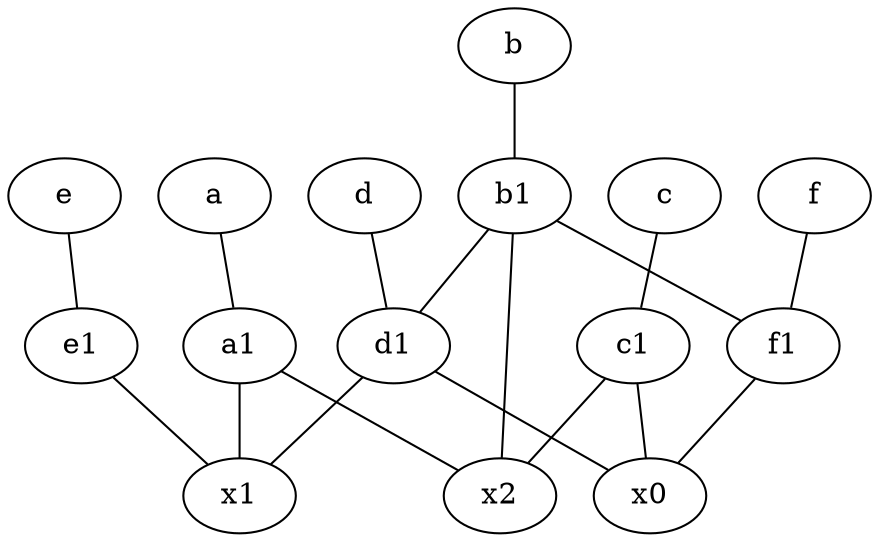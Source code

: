 graph {
	node [labelfontsize=50]
	x1 [labelfontsize=50]
	f1 [labelfontsize=50 pos="3,8!"]
	x2 [labelfontsize=50]
	e [labelfontsize=50 pos="7,9!"]
	e1 [labelfontsize=50 pos="7,7!"]
	b1 [labelfontsize=50 pos="9,4!"]
	c1 [labelfontsize=50 pos="4.5,3!"]
	x0 [labelfontsize=50]
	b [labelfontsize=50 pos="10,4!"]
	a1 [labelfontsize=50 pos="8,3!"]
	d1 [labelfontsize=50 pos="3,5!"]
	f [labelfontsize=50 pos="3,9!"]
	c [labelfontsize=50 pos="4.5,2!"]
	d [labelfontsize=50 pos="2,5!"]
	a [labelfontsize=50 pos="8,2!"]
	e -- e1
	b -- b1
	a1 -- x1
	d -- d1
	f1 -- x0
	a -- a1
	e1 -- x1
	b1 -- f1
	f -- f1
	d1 -- x1
	b1 -- x2
	c1 -- x2
	a1 -- x2
	d1 -- x0
	c -- c1
	c1 -- x0
	b1 -- d1
}
